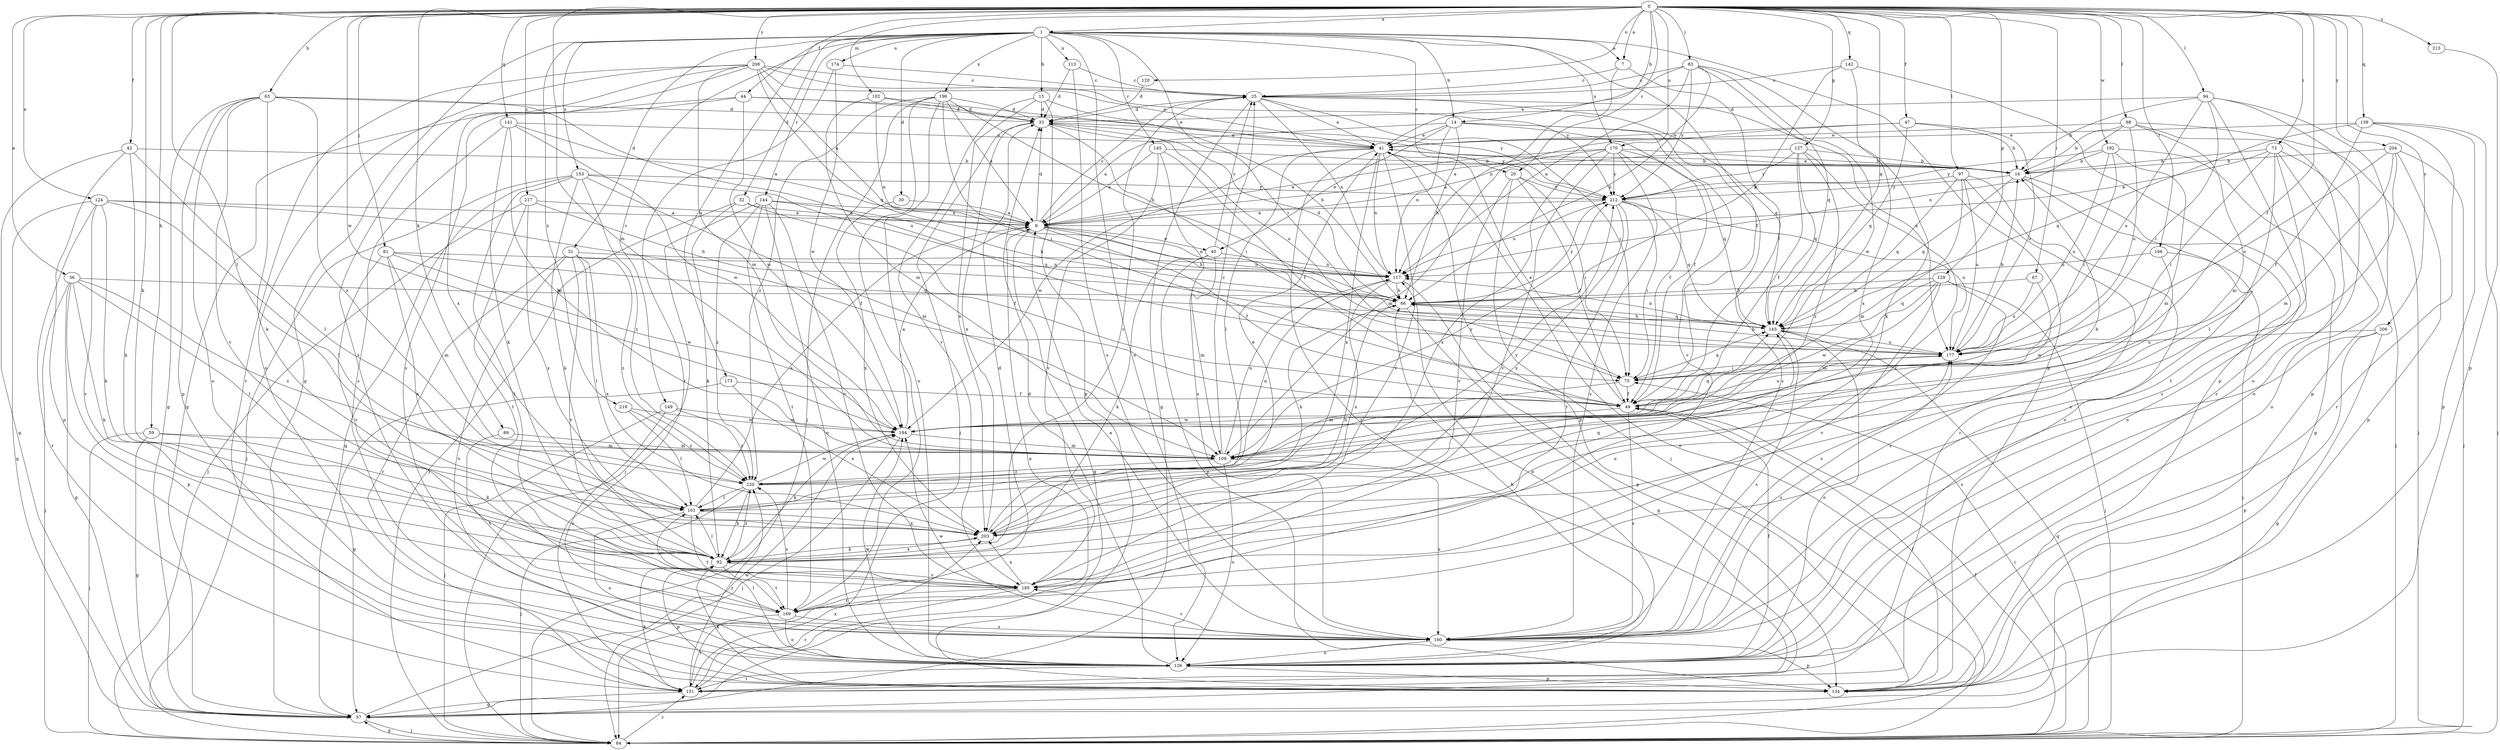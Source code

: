 strict digraph  {
0;
1;
7;
8;
14;
15;
16;
20;
25;
30;
31;
32;
33;
36;
40;
41;
42;
44;
47;
49;
57;
59;
63;
66;
67;
73;
75;
81;
83;
84;
89;
92;
94;
97;
98;
101;
102;
109;
113;
117;
120;
124;
126;
127;
129;
134;
139;
141;
142;
143;
144;
145;
149;
151;
153;
160;
166;
169;
170;
173;
174;
177;
185;
192;
194;
196;
203;
204;
206;
208;
212;
213;
217;
219;
220;
0 -> 1  [label=a];
0 -> 7  [label=a];
0 -> 14  [label=b];
0 -> 20  [label=c];
0 -> 36  [label=e];
0 -> 42  [label=f];
0 -> 44  [label=f];
0 -> 47  [label=f];
0 -> 49  [label=f];
0 -> 59  [label=h];
0 -> 63  [label=h];
0 -> 67  [label=i];
0 -> 73  [label=i];
0 -> 81  [label=j];
0 -> 83  [label=j];
0 -> 89  [label=k];
0 -> 92  [label=k];
0 -> 94  [label=l];
0 -> 97  [label=l];
0 -> 98  [label=l];
0 -> 101  [label=l];
0 -> 102  [label=m];
0 -> 109  [label=m];
0 -> 120  [label=o];
0 -> 124  [label=o];
0 -> 127  [label=p];
0 -> 129  [label=p];
0 -> 139  [label=q];
0 -> 141  [label=q];
0 -> 142  [label=q];
0 -> 143  [label=q];
0 -> 166  [label=t];
0 -> 170  [label=u];
0 -> 192  [label=w];
0 -> 194  [label=w];
0 -> 204  [label=y];
0 -> 206  [label=y];
0 -> 208  [label=y];
0 -> 213  [label=z];
0 -> 217  [label=z];
1 -> 7  [label=a];
1 -> 14  [label=b];
1 -> 15  [label=b];
1 -> 20  [label=c];
1 -> 30  [label=d];
1 -> 31  [label=d];
1 -> 32  [label=d];
1 -> 49  [label=f];
1 -> 57  [label=g];
1 -> 75  [label=i];
1 -> 113  [label=n];
1 -> 126  [label=o];
1 -> 134  [label=p];
1 -> 144  [label=r];
1 -> 145  [label=r];
1 -> 149  [label=r];
1 -> 153  [label=s];
1 -> 170  [label=u];
1 -> 173  [label=u];
1 -> 174  [label=u];
1 -> 196  [label=x];
1 -> 219  [label=z];
7 -> 25  [label=c];
7 -> 49  [label=f];
7 -> 117  [label=n];
8 -> 25  [label=c];
8 -> 33  [label=d];
8 -> 40  [label=e];
8 -> 49  [label=f];
8 -> 57  [label=g];
8 -> 66  [label=h];
8 -> 117  [label=n];
14 -> 8  [label=a];
14 -> 40  [label=e];
14 -> 41  [label=e];
14 -> 49  [label=f];
14 -> 66  [label=h];
14 -> 117  [label=n];
14 -> 160  [label=s];
14 -> 185  [label=v];
15 -> 33  [label=d];
15 -> 66  [label=h];
15 -> 134  [label=p];
15 -> 185  [label=v];
15 -> 203  [label=x];
16 -> 41  [label=e];
16 -> 126  [label=o];
16 -> 143  [label=q];
16 -> 160  [label=s];
16 -> 212  [label=y];
20 -> 49  [label=f];
20 -> 75  [label=i];
20 -> 84  [label=j];
20 -> 185  [label=v];
20 -> 212  [label=y];
25 -> 33  [label=d];
25 -> 41  [label=e];
25 -> 57  [label=g];
25 -> 75  [label=i];
25 -> 117  [label=n];
25 -> 143  [label=q];
25 -> 177  [label=u];
30 -> 8  [label=a];
30 -> 203  [label=x];
31 -> 101  [label=l];
31 -> 117  [label=n];
31 -> 126  [label=o];
31 -> 151  [label=r];
31 -> 185  [label=v];
31 -> 203  [label=x];
31 -> 220  [label=z];
32 -> 8  [label=a];
32 -> 49  [label=f];
32 -> 84  [label=j];
32 -> 92  [label=k];
33 -> 41  [label=e];
33 -> 75  [label=i];
33 -> 84  [label=j];
33 -> 177  [label=u];
33 -> 203  [label=x];
33 -> 212  [label=y];
36 -> 57  [label=g];
36 -> 66  [label=h];
36 -> 84  [label=j];
36 -> 92  [label=k];
36 -> 101  [label=l];
36 -> 134  [label=p];
36 -> 220  [label=z];
40 -> 25  [label=c];
40 -> 92  [label=k];
40 -> 109  [label=m];
40 -> 117  [label=n];
40 -> 134  [label=p];
41 -> 16  [label=b];
41 -> 101  [label=l];
41 -> 117  [label=n];
41 -> 134  [label=p];
41 -> 151  [label=r];
41 -> 185  [label=v];
41 -> 194  [label=w];
41 -> 203  [label=x];
42 -> 16  [label=b];
42 -> 57  [label=g];
42 -> 92  [label=k];
42 -> 101  [label=l];
42 -> 134  [label=p];
44 -> 33  [label=d];
44 -> 57  [label=g];
44 -> 160  [label=s];
44 -> 194  [label=w];
44 -> 212  [label=y];
47 -> 8  [label=a];
47 -> 16  [label=b];
47 -> 41  [label=e];
47 -> 143  [label=q];
47 -> 177  [label=u];
49 -> 41  [label=e];
49 -> 160  [label=s];
49 -> 177  [label=u];
49 -> 194  [label=w];
57 -> 84  [label=j];
57 -> 194  [label=w];
59 -> 57  [label=g];
59 -> 84  [label=j];
59 -> 92  [label=k];
59 -> 109  [label=m];
63 -> 33  [label=d];
63 -> 57  [label=g];
63 -> 92  [label=k];
63 -> 126  [label=o];
63 -> 134  [label=p];
63 -> 177  [label=u];
63 -> 185  [label=v];
63 -> 220  [label=z];
66 -> 33  [label=d];
66 -> 57  [label=g];
66 -> 143  [label=q];
66 -> 212  [label=y];
67 -> 66  [label=h];
67 -> 177  [label=u];
67 -> 194  [label=w];
73 -> 8  [label=a];
73 -> 16  [label=b];
73 -> 75  [label=i];
73 -> 84  [label=j];
73 -> 101  [label=l];
73 -> 126  [label=o];
73 -> 160  [label=s];
75 -> 49  [label=f];
75 -> 109  [label=m];
75 -> 143  [label=q];
81 -> 109  [label=m];
81 -> 117  [label=n];
81 -> 143  [label=q];
81 -> 185  [label=v];
81 -> 194  [label=w];
81 -> 203  [label=x];
83 -> 25  [label=c];
83 -> 41  [label=e];
83 -> 66  [label=h];
83 -> 92  [label=k];
83 -> 117  [label=n];
83 -> 143  [label=q];
83 -> 194  [label=w];
83 -> 212  [label=y];
84 -> 41  [label=e];
84 -> 49  [label=f];
84 -> 57  [label=g];
84 -> 75  [label=i];
84 -> 143  [label=q];
84 -> 151  [label=r];
89 -> 109  [label=m];
89 -> 169  [label=t];
92 -> 25  [label=c];
92 -> 101  [label=l];
92 -> 134  [label=p];
92 -> 169  [label=t];
92 -> 177  [label=u];
92 -> 185  [label=v];
92 -> 203  [label=x];
92 -> 220  [label=z];
94 -> 16  [label=b];
94 -> 33  [label=d];
94 -> 75  [label=i];
94 -> 126  [label=o];
94 -> 134  [label=p];
94 -> 151  [label=r];
94 -> 177  [label=u];
97 -> 109  [label=m];
97 -> 126  [label=o];
97 -> 143  [label=q];
97 -> 151  [label=r];
97 -> 177  [label=u];
97 -> 212  [label=y];
98 -> 16  [label=b];
98 -> 41  [label=e];
98 -> 84  [label=j];
98 -> 109  [label=m];
98 -> 117  [label=n];
98 -> 126  [label=o];
98 -> 177  [label=u];
101 -> 8  [label=a];
101 -> 66  [label=h];
101 -> 126  [label=o];
101 -> 169  [label=t];
101 -> 203  [label=x];
101 -> 212  [label=y];
102 -> 33  [label=d];
102 -> 41  [label=e];
102 -> 109  [label=m];
102 -> 117  [label=n];
109 -> 25  [label=c];
109 -> 117  [label=n];
109 -> 126  [label=o];
109 -> 160  [label=s];
109 -> 212  [label=y];
109 -> 220  [label=z];
113 -> 25  [label=c];
113 -> 33  [label=d];
113 -> 160  [label=s];
117 -> 66  [label=h];
117 -> 134  [label=p];
117 -> 203  [label=x];
120 -> 33  [label=d];
124 -> 8  [label=a];
124 -> 49  [label=f];
124 -> 57  [label=g];
124 -> 92  [label=k];
124 -> 101  [label=l];
124 -> 151  [label=r];
124 -> 185  [label=v];
126 -> 33  [label=d];
126 -> 49  [label=f];
126 -> 66  [label=h];
126 -> 101  [label=l];
126 -> 117  [label=n];
126 -> 134  [label=p];
126 -> 151  [label=r];
126 -> 194  [label=w];
127 -> 8  [label=a];
127 -> 16  [label=b];
127 -> 49  [label=f];
127 -> 143  [label=q];
127 -> 185  [label=v];
127 -> 212  [label=y];
127 -> 220  [label=z];
129 -> 66  [label=h];
129 -> 84  [label=j];
129 -> 109  [label=m];
129 -> 143  [label=q];
129 -> 160  [label=s];
129 -> 185  [label=v];
129 -> 194  [label=w];
134 -> 49  [label=f];
134 -> 92  [label=k];
139 -> 41  [label=e];
139 -> 49  [label=f];
139 -> 84  [label=j];
139 -> 134  [label=p];
139 -> 143  [label=q];
139 -> 151  [label=r];
141 -> 8  [label=a];
141 -> 41  [label=e];
141 -> 92  [label=k];
141 -> 109  [label=m];
141 -> 160  [label=s];
141 -> 194  [label=w];
142 -> 25  [label=c];
142 -> 66  [label=h];
142 -> 134  [label=p];
142 -> 203  [label=x];
143 -> 66  [label=h];
143 -> 117  [label=n];
143 -> 126  [label=o];
143 -> 160  [label=s];
143 -> 177  [label=u];
144 -> 8  [label=a];
144 -> 66  [label=h];
144 -> 84  [label=j];
144 -> 126  [label=o];
144 -> 169  [label=t];
144 -> 185  [label=v];
144 -> 220  [label=z];
145 -> 8  [label=a];
145 -> 16  [label=b];
145 -> 49  [label=f];
145 -> 160  [label=s];
145 -> 185  [label=v];
149 -> 84  [label=j];
149 -> 160  [label=s];
149 -> 194  [label=w];
149 -> 220  [label=z];
151 -> 8  [label=a];
151 -> 57  [label=g];
151 -> 92  [label=k];
151 -> 203  [label=x];
151 -> 220  [label=z];
153 -> 57  [label=g];
153 -> 84  [label=j];
153 -> 92  [label=k];
153 -> 109  [label=m];
153 -> 169  [label=t];
153 -> 177  [label=u];
153 -> 212  [label=y];
153 -> 220  [label=z];
160 -> 8  [label=a];
160 -> 126  [label=o];
160 -> 134  [label=p];
160 -> 177  [label=u];
160 -> 185  [label=v];
160 -> 194  [label=w];
166 -> 84  [label=j];
166 -> 117  [label=n];
166 -> 160  [label=s];
169 -> 33  [label=d];
169 -> 126  [label=o];
169 -> 151  [label=r];
169 -> 160  [label=s];
169 -> 220  [label=z];
170 -> 8  [label=a];
170 -> 16  [label=b];
170 -> 49  [label=f];
170 -> 109  [label=m];
170 -> 143  [label=q];
170 -> 160  [label=s];
170 -> 185  [label=v];
170 -> 203  [label=x];
170 -> 212  [label=y];
173 -> 49  [label=f];
173 -> 57  [label=g];
173 -> 203  [label=x];
174 -> 25  [label=c];
174 -> 151  [label=r];
174 -> 194  [label=w];
177 -> 16  [label=b];
177 -> 66  [label=h];
177 -> 75  [label=i];
185 -> 151  [label=r];
185 -> 169  [label=t];
185 -> 203  [label=x];
192 -> 16  [label=b];
192 -> 57  [label=g];
192 -> 75  [label=i];
192 -> 109  [label=m];
192 -> 177  [label=u];
192 -> 212  [label=y];
194 -> 8  [label=a];
194 -> 84  [label=j];
194 -> 92  [label=k];
194 -> 109  [label=m];
194 -> 143  [label=q];
196 -> 8  [label=a];
196 -> 33  [label=d];
196 -> 66  [label=h];
196 -> 75  [label=i];
196 -> 84  [label=j];
196 -> 126  [label=o];
196 -> 169  [label=t];
196 -> 220  [label=z];
203 -> 41  [label=e];
203 -> 66  [label=h];
203 -> 92  [label=k];
203 -> 143  [label=q];
204 -> 16  [label=b];
204 -> 84  [label=j];
204 -> 109  [label=m];
204 -> 134  [label=p];
204 -> 169  [label=t];
204 -> 177  [label=u];
206 -> 57  [label=g];
206 -> 134  [label=p];
206 -> 160  [label=s];
206 -> 177  [label=u];
208 -> 8  [label=a];
208 -> 25  [label=c];
208 -> 41  [label=e];
208 -> 109  [label=m];
208 -> 126  [label=o];
208 -> 143  [label=q];
208 -> 151  [label=r];
208 -> 160  [label=s];
208 -> 203  [label=x];
208 -> 212  [label=y];
212 -> 8  [label=a];
212 -> 75  [label=i];
212 -> 117  [label=n];
212 -> 143  [label=q];
212 -> 169  [label=t];
212 -> 177  [label=u];
212 -> 203  [label=x];
213 -> 134  [label=p];
217 -> 8  [label=a];
217 -> 66  [label=h];
217 -> 84  [label=j];
217 -> 169  [label=t];
217 -> 203  [label=x];
219 -> 101  [label=l];
219 -> 194  [label=w];
219 -> 220  [label=z];
220 -> 16  [label=b];
220 -> 84  [label=j];
220 -> 92  [label=k];
220 -> 101  [label=l];
220 -> 117  [label=n];
220 -> 194  [label=w];
}

